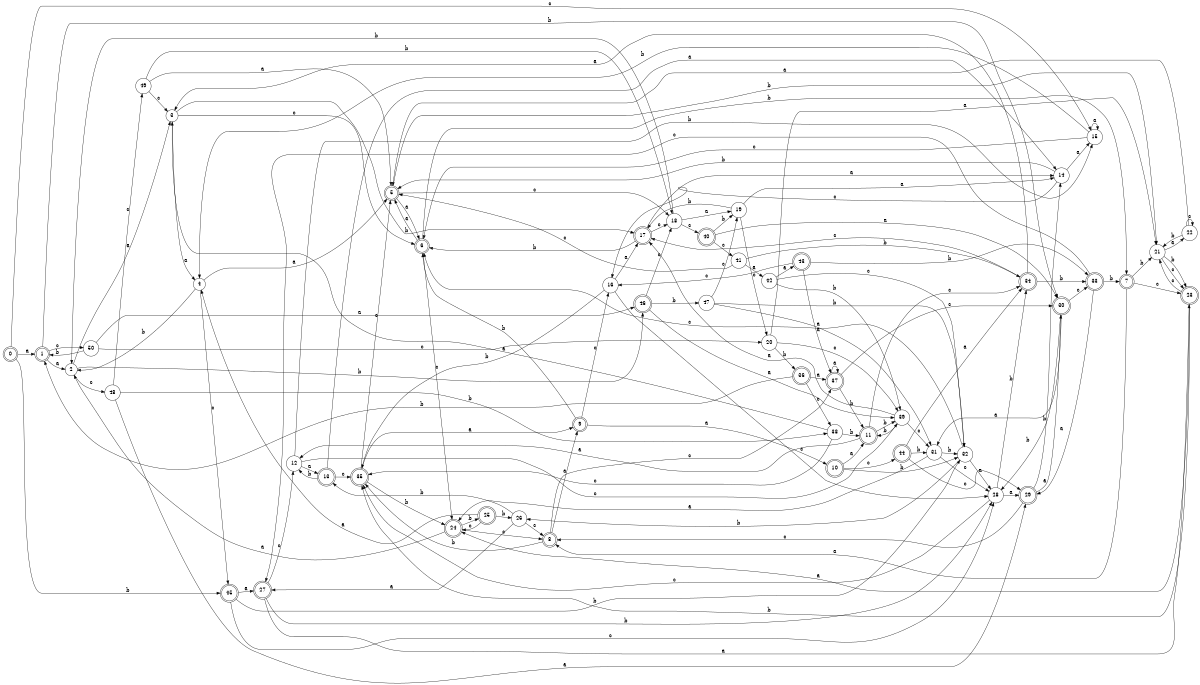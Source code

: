 digraph n41_7 {
__start0 [label="" shape="none"];

rankdir=LR;
size="8,5";

s0 [style="rounded,filled", color="black", fillcolor="white" shape="doublecircle", label="0"];
s1 [style="rounded,filled", color="black", fillcolor="white" shape="doublecircle", label="1"];
s2 [style="filled", color="black", fillcolor="white" shape="circle", label="2"];
s3 [style="filled", color="black", fillcolor="white" shape="circle", label="3"];
s4 [style="filled", color="black", fillcolor="white" shape="circle", label="4"];
s5 [style="rounded,filled", color="black", fillcolor="white" shape="doublecircle", label="5"];
s6 [style="rounded,filled", color="black", fillcolor="white" shape="doublecircle", label="6"];
s7 [style="rounded,filled", color="black", fillcolor="white" shape="doublecircle", label="7"];
s8 [style="rounded,filled", color="black", fillcolor="white" shape="doublecircle", label="8"];
s9 [style="rounded,filled", color="black", fillcolor="white" shape="doublecircle", label="9"];
s10 [style="rounded,filled", color="black", fillcolor="white" shape="doublecircle", label="10"];
s11 [style="rounded,filled", color="black", fillcolor="white" shape="doublecircle", label="11"];
s12 [style="filled", color="black", fillcolor="white" shape="circle", label="12"];
s13 [style="rounded,filled", color="black", fillcolor="white" shape="doublecircle", label="13"];
s14 [style="filled", color="black", fillcolor="white" shape="circle", label="14"];
s15 [style="filled", color="black", fillcolor="white" shape="circle", label="15"];
s16 [style="filled", color="black", fillcolor="white" shape="circle", label="16"];
s17 [style="rounded,filled", color="black", fillcolor="white" shape="doublecircle", label="17"];
s18 [style="filled", color="black", fillcolor="white" shape="circle", label="18"];
s19 [style="filled", color="black", fillcolor="white" shape="circle", label="19"];
s20 [style="filled", color="black", fillcolor="white" shape="circle", label="20"];
s21 [style="filled", color="black", fillcolor="white" shape="circle", label="21"];
s22 [style="filled", color="black", fillcolor="white" shape="circle", label="22"];
s23 [style="rounded,filled", color="black", fillcolor="white" shape="doublecircle", label="23"];
s24 [style="rounded,filled", color="black", fillcolor="white" shape="doublecircle", label="24"];
s25 [style="rounded,filled", color="black", fillcolor="white" shape="doublecircle", label="25"];
s26 [style="filled", color="black", fillcolor="white" shape="circle", label="26"];
s27 [style="rounded,filled", color="black", fillcolor="white" shape="doublecircle", label="27"];
s28 [style="filled", color="black", fillcolor="white" shape="circle", label="28"];
s29 [style="rounded,filled", color="black", fillcolor="white" shape="doublecircle", label="29"];
s30 [style="rounded,filled", color="black", fillcolor="white" shape="doublecircle", label="30"];
s31 [style="filled", color="black", fillcolor="white" shape="circle", label="31"];
s32 [style="filled", color="black", fillcolor="white" shape="circle", label="32"];
s33 [style="rounded,filled", color="black", fillcolor="white" shape="doublecircle", label="33"];
s34 [style="rounded,filled", color="black", fillcolor="white" shape="doublecircle", label="34"];
s35 [style="rounded,filled", color="black", fillcolor="white" shape="doublecircle", label="35"];
s36 [style="rounded,filled", color="black", fillcolor="white" shape="doublecircle", label="36"];
s37 [style="rounded,filled", color="black", fillcolor="white" shape="doublecircle", label="37"];
s38 [style="filled", color="black", fillcolor="white" shape="circle", label="38"];
s39 [style="filled", color="black", fillcolor="white" shape="circle", label="39"];
s40 [style="rounded,filled", color="black", fillcolor="white" shape="doublecircle", label="40"];
s41 [style="filled", color="black", fillcolor="white" shape="circle", label="41"];
s42 [style="filled", color="black", fillcolor="white" shape="circle", label="42"];
s43 [style="rounded,filled", color="black", fillcolor="white" shape="doublecircle", label="43"];
s44 [style="rounded,filled", color="black", fillcolor="white" shape="doublecircle", label="44"];
s45 [style="rounded,filled", color="black", fillcolor="white" shape="doublecircle", label="45"];
s46 [style="rounded,filled", color="black", fillcolor="white" shape="doublecircle", label="46"];
s47 [style="filled", color="black", fillcolor="white" shape="circle", label="47"];
s48 [style="filled", color="black", fillcolor="white" shape="circle", label="48"];
s49 [style="filled", color="black", fillcolor="white" shape="circle", label="49"];
s50 [style="filled", color="black", fillcolor="white" shape="circle", label="50"];
s0 -> s1 [label="a"];
s0 -> s45 [label="b"];
s0 -> s15 [label="c"];
s1 -> s2 [label="a"];
s1 -> s30 [label="b"];
s1 -> s50 [label="c"];
s2 -> s3 [label="a"];
s2 -> s46 [label="b"];
s2 -> s48 [label="c"];
s3 -> s4 [label="a"];
s3 -> s17 [label="b"];
s3 -> s6 [label="c"];
s4 -> s5 [label="a"];
s4 -> s2 [label="b"];
s4 -> s45 [label="c"];
s5 -> s6 [label="a"];
s5 -> s21 [label="b"];
s5 -> s18 [label="c"];
s6 -> s5 [label="a"];
s6 -> s7 [label="b"];
s6 -> s24 [label="c"];
s7 -> s8 [label="a"];
s7 -> s21 [label="b"];
s7 -> s23 [label="c"];
s8 -> s9 [label="a"];
s8 -> s35 [label="b"];
s8 -> s37 [label="c"];
s9 -> s10 [label="a"];
s9 -> s6 [label="b"];
s9 -> s16 [label="c"];
s10 -> s11 [label="a"];
s10 -> s32 [label="b"];
s10 -> s44 [label="c"];
s11 -> s12 [label="a"];
s11 -> s39 [label="b"];
s11 -> s34 [label="c"];
s12 -> s13 [label="a"];
s12 -> s15 [label="b"];
s12 -> s39 [label="c"];
s13 -> s14 [label="a"];
s13 -> s12 [label="b"];
s13 -> s35 [label="c"];
s14 -> s15 [label="a"];
s14 -> s5 [label="b"];
s14 -> s16 [label="c"];
s15 -> s15 [label="a"];
s15 -> s4 [label="b"];
s15 -> s6 [label="c"];
s16 -> s17 [label="a"];
s16 -> s35 [label="b"];
s16 -> s28 [label="c"];
s17 -> s14 [label="a"];
s17 -> s6 [label="b"];
s17 -> s18 [label="c"];
s18 -> s19 [label="a"];
s18 -> s2 [label="b"];
s18 -> s40 [label="c"];
s19 -> s14 [label="a"];
s19 -> s17 [label="b"];
s19 -> s20 [label="c"];
s20 -> s21 [label="a"];
s20 -> s36 [label="b"];
s20 -> s39 [label="c"];
s21 -> s22 [label="a"];
s21 -> s23 [label="b"];
s21 -> s23 [label="c"];
s22 -> s5 [label="a"];
s22 -> s21 [label="b"];
s22 -> s22 [label="c"];
s23 -> s24 [label="a"];
s23 -> s35 [label="b"];
s23 -> s21 [label="c"];
s24 -> s2 [label="a"];
s24 -> s25 [label="b"];
s24 -> s8 [label="c"];
s25 -> s4 [label="a"];
s25 -> s26 [label="b"];
s25 -> s24 [label="c"];
s26 -> s27 [label="a"];
s26 -> s13 [label="b"];
s26 -> s8 [label="c"];
s27 -> s23 [label="a"];
s27 -> s28 [label="b"];
s27 -> s12 [label="c"];
s28 -> s29 [label="a"];
s28 -> s34 [label="b"];
s28 -> s35 [label="c"];
s29 -> s30 [label="a"];
s29 -> s14 [label="b"];
s29 -> s8 [label="c"];
s30 -> s31 [label="a"];
s30 -> s28 [label="b"];
s30 -> s33 [label="c"];
s31 -> s24 [label="a"];
s31 -> s32 [label="b"];
s31 -> s28 [label="c"];
s32 -> s28 [label="a"];
s32 -> s26 [label="b"];
s32 -> s6 [label="c"];
s33 -> s29 [label="a"];
s33 -> s7 [label="b"];
s33 -> s27 [label="c"];
s34 -> s3 [label="a"];
s34 -> s33 [label="b"];
s34 -> s17 [label="c"];
s35 -> s9 [label="a"];
s35 -> s24 [label="b"];
s35 -> s5 [label="c"];
s36 -> s37 [label="a"];
s36 -> s1 [label="b"];
s36 -> s38 [label="c"];
s37 -> s37 [label="a"];
s37 -> s11 [label="b"];
s37 -> s30 [label="c"];
s38 -> s3 [label="a"];
s38 -> s11 [label="b"];
s38 -> s35 [label="c"];
s39 -> s17 [label="a"];
s39 -> s11 [label="b"];
s39 -> s31 [label="c"];
s40 -> s30 [label="a"];
s40 -> s19 [label="b"];
s40 -> s41 [label="c"];
s41 -> s42 [label="a"];
s41 -> s34 [label="b"];
s41 -> s5 [label="c"];
s42 -> s43 [label="a"];
s42 -> s39 [label="b"];
s42 -> s32 [label="c"];
s43 -> s37 [label="a"];
s43 -> s33 [label="b"];
s43 -> s16 [label="c"];
s44 -> s34 [label="a"];
s44 -> s31 [label="b"];
s44 -> s29 [label="c"];
s45 -> s27 [label="a"];
s45 -> s32 [label="b"];
s45 -> s28 [label="c"];
s46 -> s39 [label="a"];
s46 -> s47 [label="b"];
s46 -> s18 [label="c"];
s47 -> s31 [label="a"];
s47 -> s32 [label="b"];
s47 -> s19 [label="c"];
s48 -> s29 [label="a"];
s48 -> s38 [label="b"];
s48 -> s49 [label="c"];
s49 -> s5 [label="a"];
s49 -> s18 [label="b"];
s49 -> s3 [label="c"];
s50 -> s46 [label="a"];
s50 -> s1 [label="b"];
s50 -> s20 [label="c"];

}